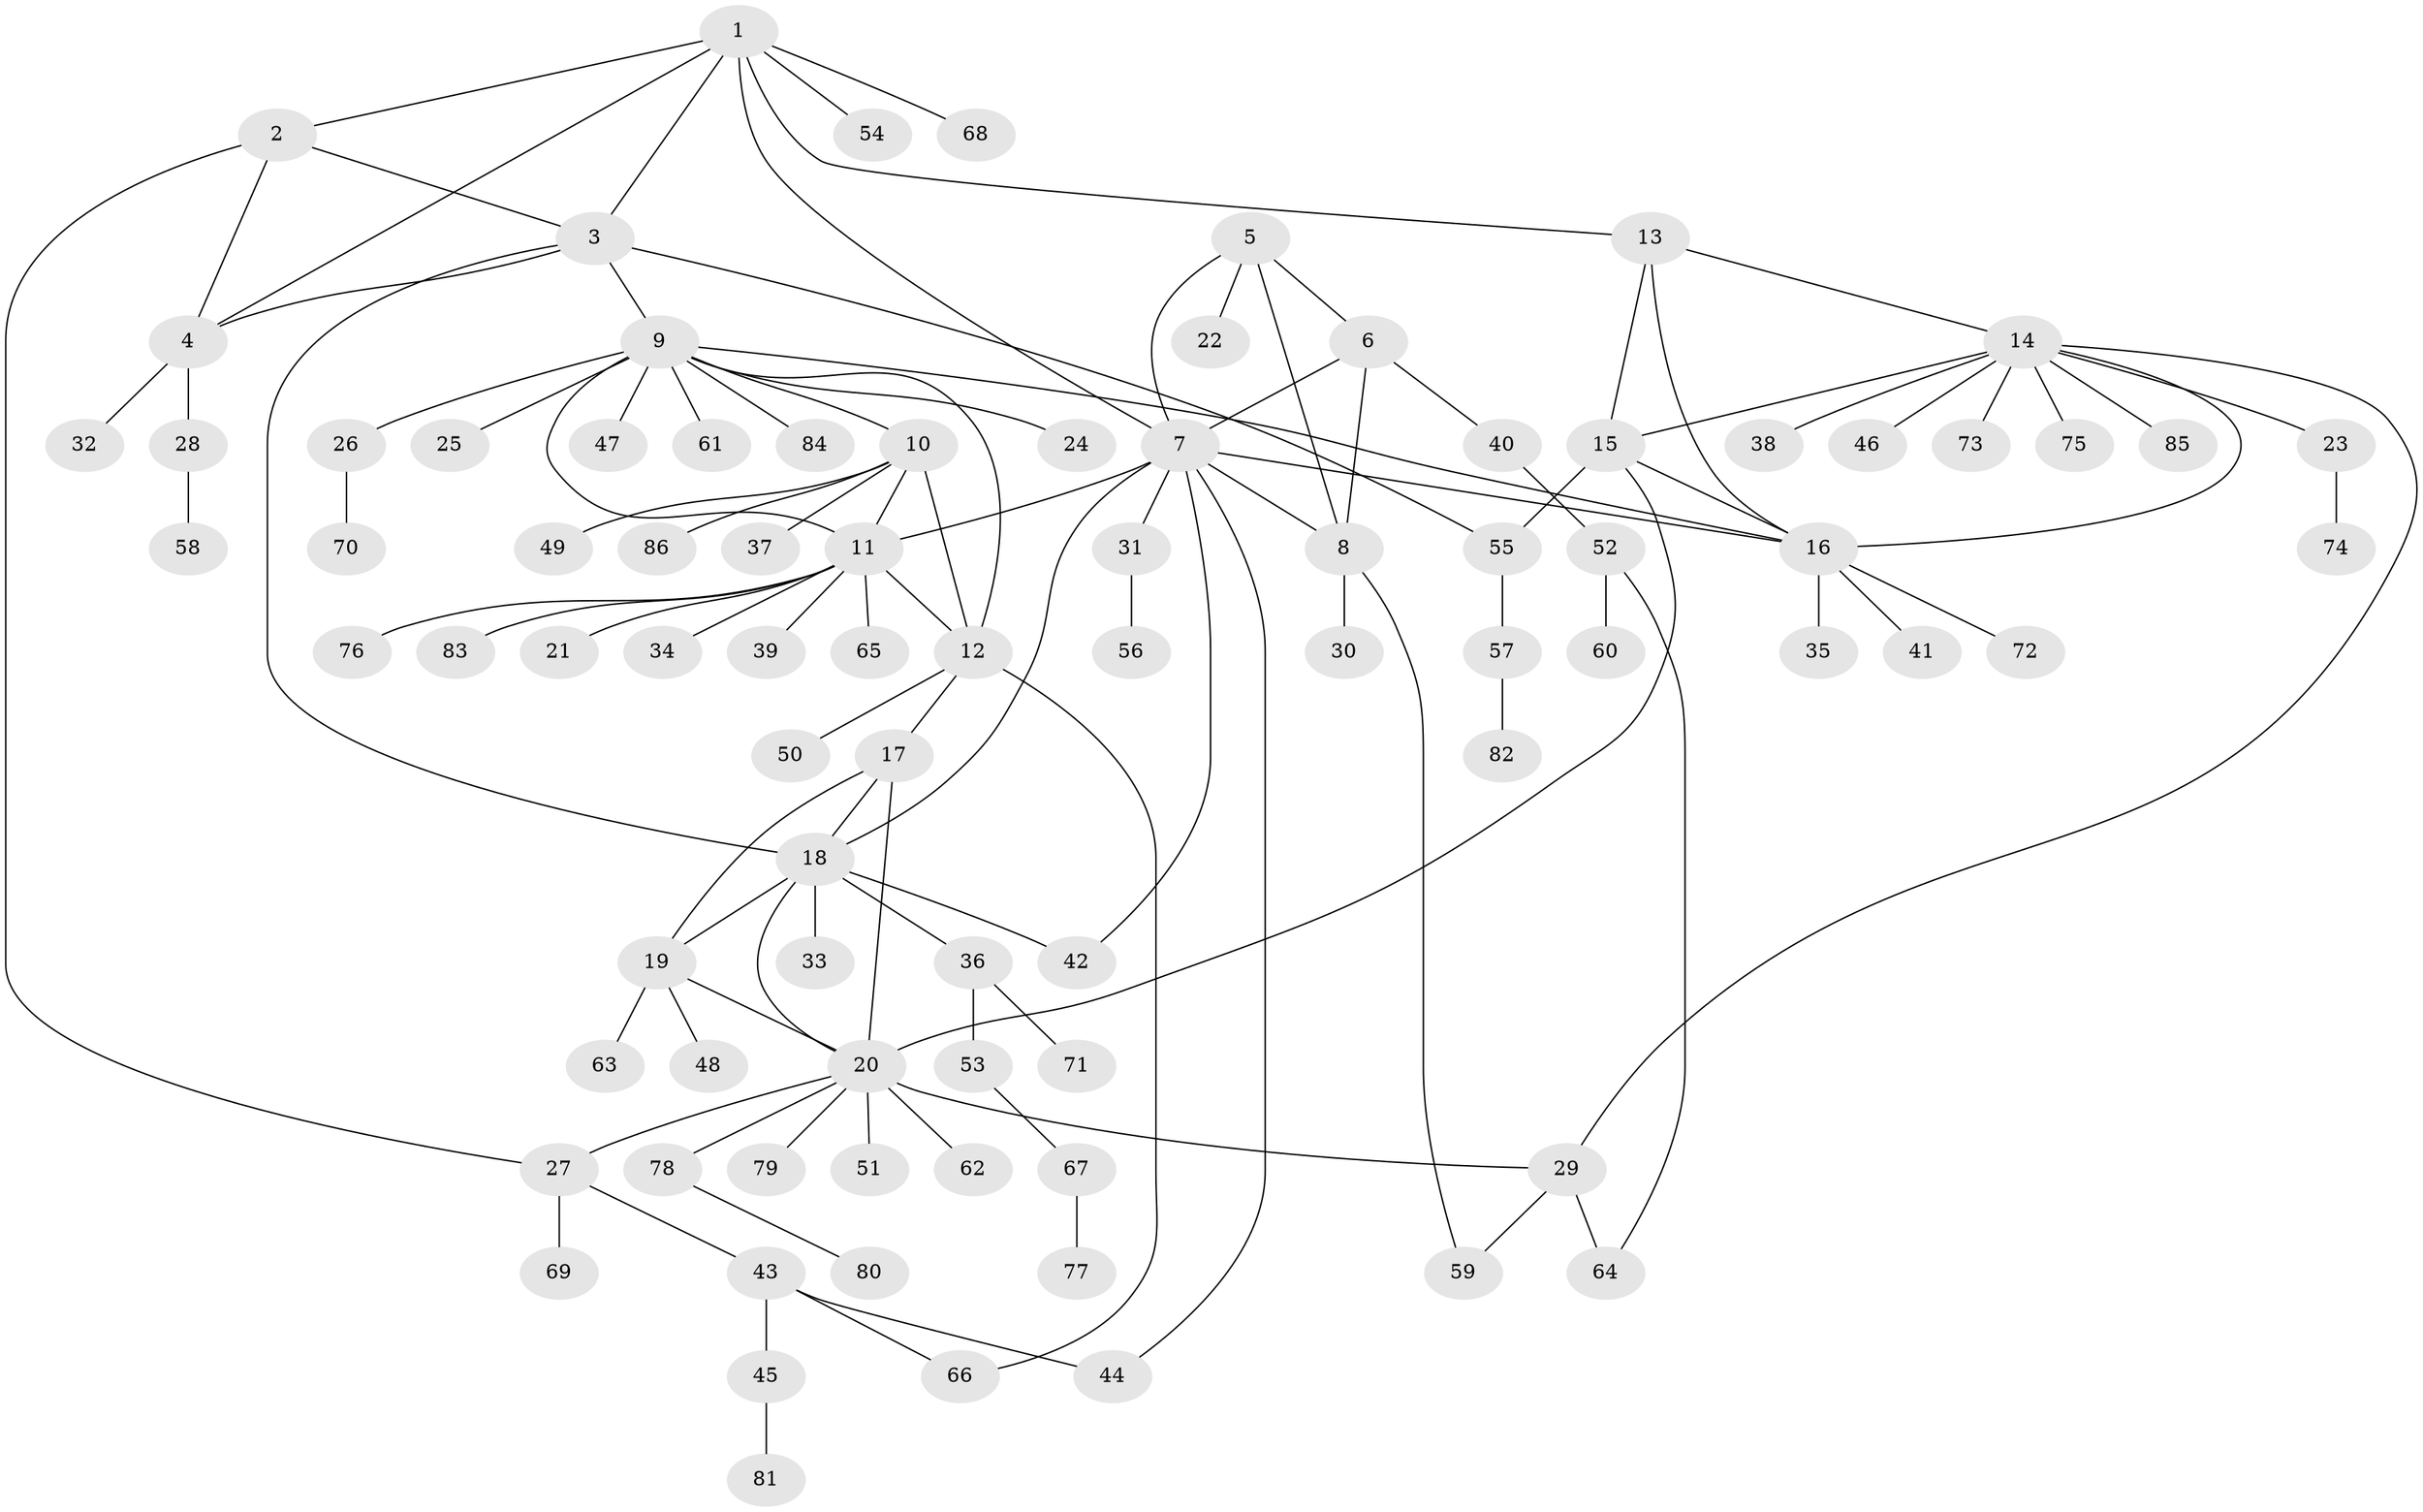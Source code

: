 // coarse degree distribution, {6: 0.03225806451612903, 4: 0.12903225806451613, 3: 0.06451612903225806, 10: 0.03225806451612903, 5: 0.04838709677419355, 9: 0.04838709677419355, 7: 0.03225806451612903, 1: 0.45161290322580644, 2: 0.16129032258064516}
// Generated by graph-tools (version 1.1) at 2025/52/03/04/25 22:52:28]
// undirected, 86 vertices, 114 edges
graph export_dot {
  node [color=gray90,style=filled];
  1;
  2;
  3;
  4;
  5;
  6;
  7;
  8;
  9;
  10;
  11;
  12;
  13;
  14;
  15;
  16;
  17;
  18;
  19;
  20;
  21;
  22;
  23;
  24;
  25;
  26;
  27;
  28;
  29;
  30;
  31;
  32;
  33;
  34;
  35;
  36;
  37;
  38;
  39;
  40;
  41;
  42;
  43;
  44;
  45;
  46;
  47;
  48;
  49;
  50;
  51;
  52;
  53;
  54;
  55;
  56;
  57;
  58;
  59;
  60;
  61;
  62;
  63;
  64;
  65;
  66;
  67;
  68;
  69;
  70;
  71;
  72;
  73;
  74;
  75;
  76;
  77;
  78;
  79;
  80;
  81;
  82;
  83;
  84;
  85;
  86;
  1 -- 2;
  1 -- 3;
  1 -- 4;
  1 -- 7;
  1 -- 13;
  1 -- 54;
  1 -- 68;
  2 -- 3;
  2 -- 4;
  2 -- 27;
  3 -- 4;
  3 -- 9;
  3 -- 18;
  3 -- 55;
  4 -- 28;
  4 -- 32;
  5 -- 6;
  5 -- 7;
  5 -- 8;
  5 -- 22;
  6 -- 7;
  6 -- 8;
  6 -- 40;
  7 -- 8;
  7 -- 11;
  7 -- 16;
  7 -- 18;
  7 -- 31;
  7 -- 42;
  7 -- 44;
  8 -- 30;
  8 -- 59;
  9 -- 10;
  9 -- 11;
  9 -- 12;
  9 -- 16;
  9 -- 24;
  9 -- 25;
  9 -- 26;
  9 -- 47;
  9 -- 61;
  9 -- 84;
  10 -- 11;
  10 -- 12;
  10 -- 37;
  10 -- 49;
  10 -- 86;
  11 -- 12;
  11 -- 21;
  11 -- 34;
  11 -- 39;
  11 -- 65;
  11 -- 76;
  11 -- 83;
  12 -- 17;
  12 -- 50;
  12 -- 66;
  13 -- 14;
  13 -- 15;
  13 -- 16;
  14 -- 15;
  14 -- 16;
  14 -- 23;
  14 -- 29;
  14 -- 38;
  14 -- 46;
  14 -- 73;
  14 -- 75;
  14 -- 85;
  15 -- 16;
  15 -- 20;
  15 -- 55;
  16 -- 35;
  16 -- 41;
  16 -- 72;
  17 -- 18;
  17 -- 19;
  17 -- 20;
  18 -- 19;
  18 -- 20;
  18 -- 33;
  18 -- 36;
  18 -- 42;
  19 -- 20;
  19 -- 48;
  19 -- 63;
  20 -- 27;
  20 -- 29;
  20 -- 51;
  20 -- 62;
  20 -- 78;
  20 -- 79;
  23 -- 74;
  26 -- 70;
  27 -- 43;
  27 -- 69;
  28 -- 58;
  29 -- 59;
  29 -- 64;
  31 -- 56;
  36 -- 53;
  36 -- 71;
  40 -- 52;
  43 -- 44;
  43 -- 45;
  43 -- 66;
  45 -- 81;
  52 -- 60;
  52 -- 64;
  53 -- 67;
  55 -- 57;
  57 -- 82;
  67 -- 77;
  78 -- 80;
}
